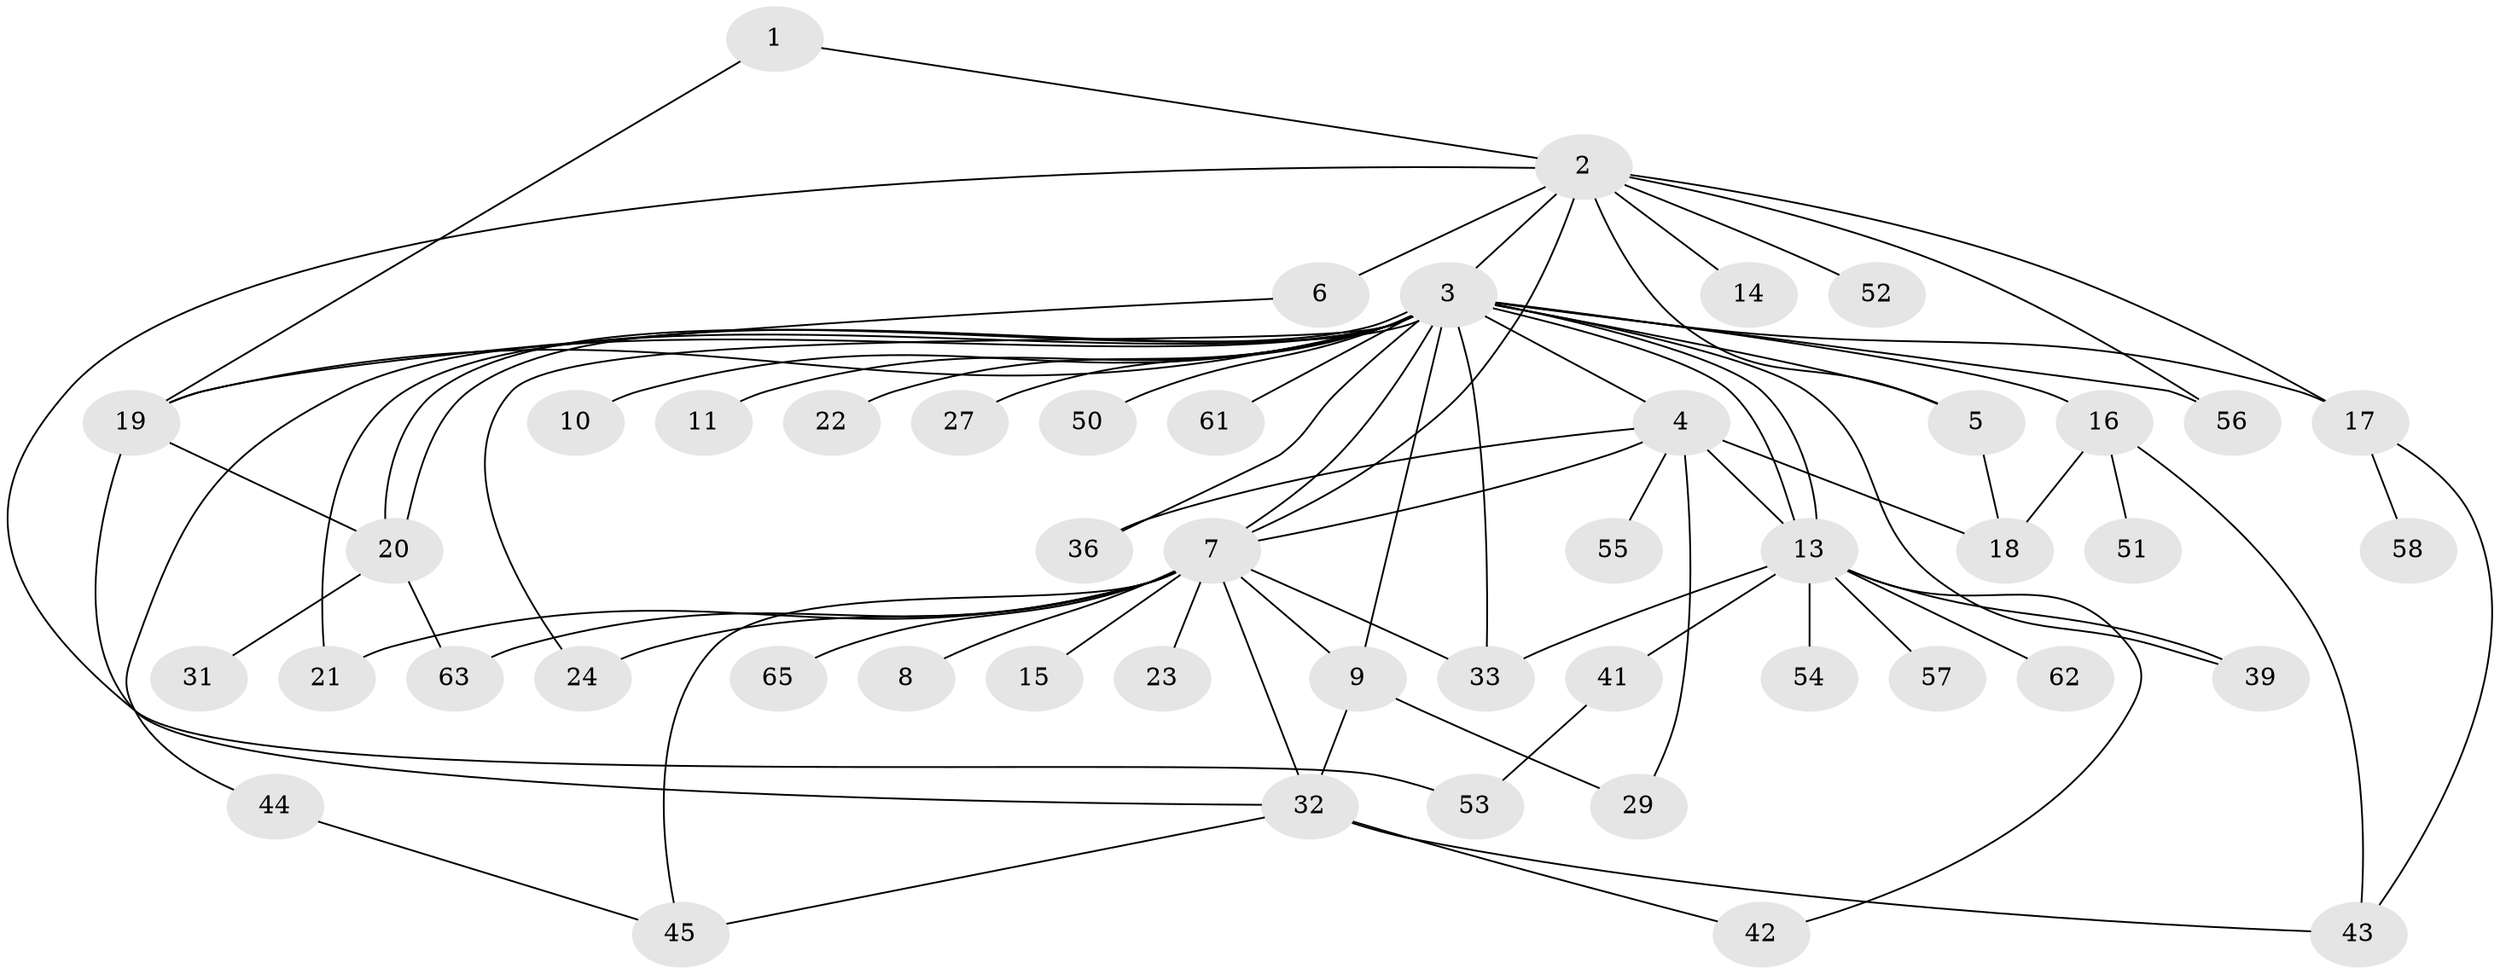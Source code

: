 // Generated by graph-tools (version 1.1) at 2025/23/03/03/25 07:23:51]
// undirected, 48 vertices, 77 edges
graph export_dot {
graph [start="1"]
  node [color=gray90,style=filled];
  1 [super="+34"];
  2 [super="+28"];
  3 [super="+66"];
  4 [super="+12"];
  5;
  6 [super="+30"];
  7 [super="+37"];
  8;
  9 [super="+26"];
  10;
  11;
  13 [super="+25"];
  14;
  15;
  16 [super="+60"];
  17 [super="+49"];
  18 [super="+35"];
  19 [super="+59"];
  20;
  21 [super="+38"];
  22;
  23;
  24;
  27 [super="+40"];
  29 [super="+47"];
  31;
  32 [super="+64"];
  33;
  36 [super="+48"];
  39;
  41 [super="+46"];
  42;
  43;
  44;
  45;
  50;
  51;
  52;
  53;
  54;
  55;
  56;
  57;
  58;
  61;
  62;
  63;
  65;
  1 -- 2;
  1 -- 19;
  2 -- 3;
  2 -- 5;
  2 -- 6 [weight=2];
  2 -- 7;
  2 -- 14;
  2 -- 17;
  2 -- 52;
  2 -- 53;
  2 -- 56;
  3 -- 4 [weight=2];
  3 -- 5;
  3 -- 7;
  3 -- 10;
  3 -- 11;
  3 -- 13;
  3 -- 13;
  3 -- 16 [weight=2];
  3 -- 17 [weight=2];
  3 -- 20;
  3 -- 20;
  3 -- 22;
  3 -- 24;
  3 -- 27;
  3 -- 33;
  3 -- 36;
  3 -- 39;
  3 -- 44;
  3 -- 50;
  3 -- 56;
  3 -- 61;
  3 -- 21;
  3 -- 19;
  3 -- 9;
  4 -- 13;
  4 -- 18;
  4 -- 55;
  4 -- 36;
  4 -- 29;
  4 -- 7;
  5 -- 18;
  6 -- 19;
  7 -- 8;
  7 -- 9;
  7 -- 15;
  7 -- 21;
  7 -- 23;
  7 -- 24;
  7 -- 32;
  7 -- 33;
  7 -- 45;
  7 -- 63;
  7 -- 65;
  9 -- 32;
  9 -- 29;
  13 -- 39;
  13 -- 42;
  13 -- 54;
  13 -- 62;
  13 -- 33;
  13 -- 41;
  13 -- 57;
  16 -- 43;
  16 -- 51;
  16 -- 18;
  17 -- 43;
  17 -- 58;
  19 -- 20;
  19 -- 32;
  20 -- 31;
  20 -- 63;
  32 -- 43;
  32 -- 45;
  32 -- 42;
  41 -- 53;
  44 -- 45;
}
